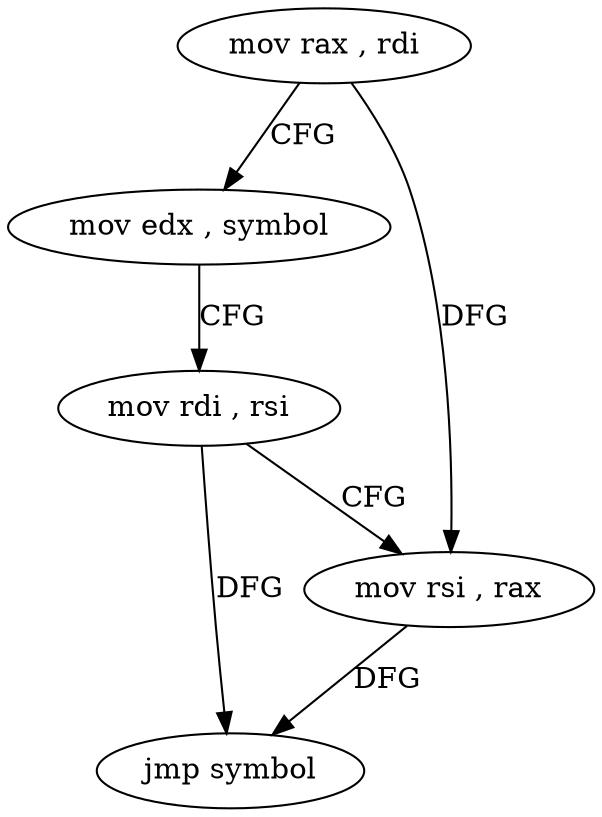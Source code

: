 digraph "func" {
"4224784" [label = "mov rax , rdi" ]
"4224787" [label = "mov edx , symbol" ]
"4224792" [label = "mov rdi , rsi" ]
"4224795" [label = "mov rsi , rax" ]
"4224798" [label = "jmp symbol" ]
"4224784" -> "4224787" [ label = "CFG" ]
"4224784" -> "4224795" [ label = "DFG" ]
"4224787" -> "4224792" [ label = "CFG" ]
"4224792" -> "4224795" [ label = "CFG" ]
"4224792" -> "4224798" [ label = "DFG" ]
"4224795" -> "4224798" [ label = "DFG" ]
}
